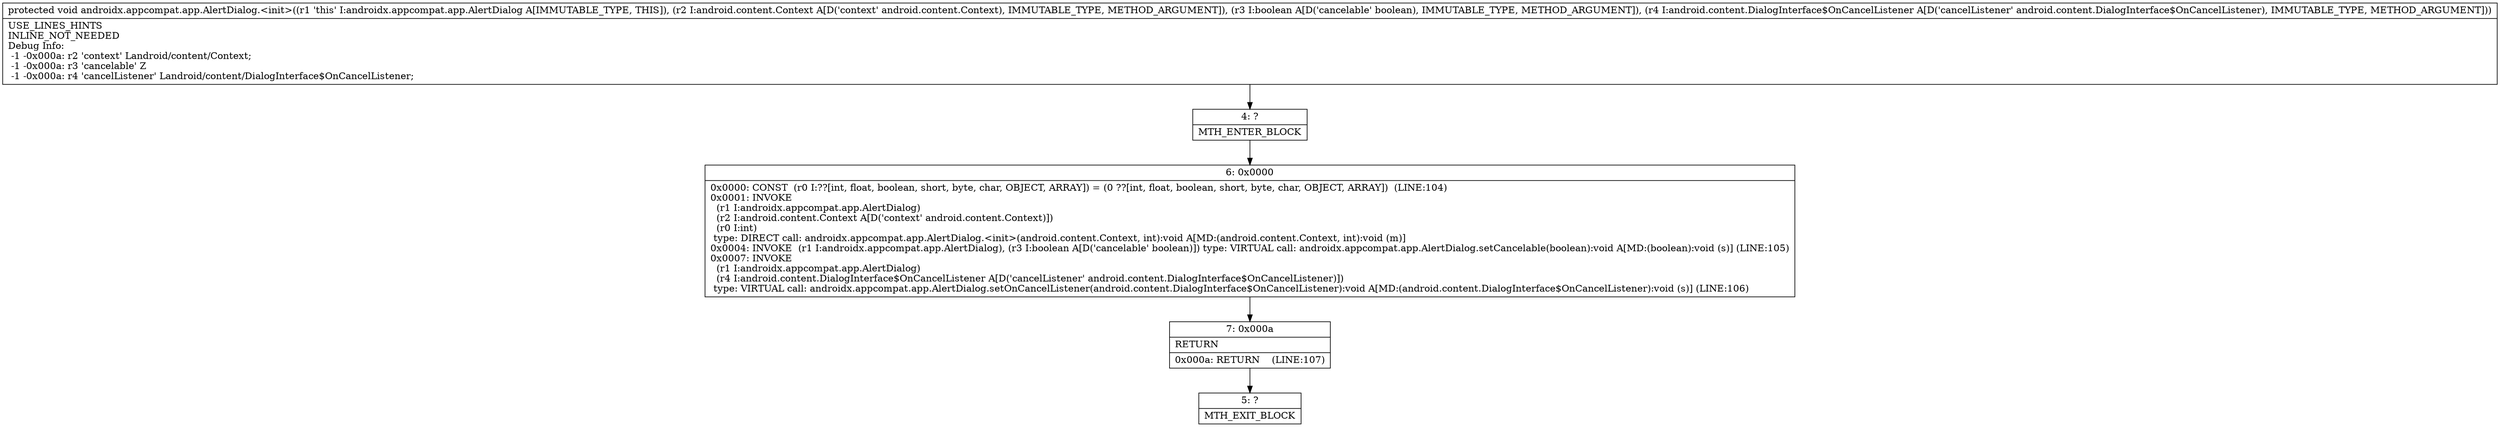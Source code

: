 digraph "CFG forandroidx.appcompat.app.AlertDialog.\<init\>(Landroid\/content\/Context;ZLandroid\/content\/DialogInterface$OnCancelListener;)V" {
Node_4 [shape=record,label="{4\:\ ?|MTH_ENTER_BLOCK\l}"];
Node_6 [shape=record,label="{6\:\ 0x0000|0x0000: CONST  (r0 I:??[int, float, boolean, short, byte, char, OBJECT, ARRAY]) = (0 ??[int, float, boolean, short, byte, char, OBJECT, ARRAY])  (LINE:104)\l0x0001: INVOKE  \l  (r1 I:androidx.appcompat.app.AlertDialog)\l  (r2 I:android.content.Context A[D('context' android.content.Context)])\l  (r0 I:int)\l type: DIRECT call: androidx.appcompat.app.AlertDialog.\<init\>(android.content.Context, int):void A[MD:(android.content.Context, int):void (m)]\l0x0004: INVOKE  (r1 I:androidx.appcompat.app.AlertDialog), (r3 I:boolean A[D('cancelable' boolean)]) type: VIRTUAL call: androidx.appcompat.app.AlertDialog.setCancelable(boolean):void A[MD:(boolean):void (s)] (LINE:105)\l0x0007: INVOKE  \l  (r1 I:androidx.appcompat.app.AlertDialog)\l  (r4 I:android.content.DialogInterface$OnCancelListener A[D('cancelListener' android.content.DialogInterface$OnCancelListener)])\l type: VIRTUAL call: androidx.appcompat.app.AlertDialog.setOnCancelListener(android.content.DialogInterface$OnCancelListener):void A[MD:(android.content.DialogInterface$OnCancelListener):void (s)] (LINE:106)\l}"];
Node_7 [shape=record,label="{7\:\ 0x000a|RETURN\l|0x000a: RETURN    (LINE:107)\l}"];
Node_5 [shape=record,label="{5\:\ ?|MTH_EXIT_BLOCK\l}"];
MethodNode[shape=record,label="{protected void androidx.appcompat.app.AlertDialog.\<init\>((r1 'this' I:androidx.appcompat.app.AlertDialog A[IMMUTABLE_TYPE, THIS]), (r2 I:android.content.Context A[D('context' android.content.Context), IMMUTABLE_TYPE, METHOD_ARGUMENT]), (r3 I:boolean A[D('cancelable' boolean), IMMUTABLE_TYPE, METHOD_ARGUMENT]), (r4 I:android.content.DialogInterface$OnCancelListener A[D('cancelListener' android.content.DialogInterface$OnCancelListener), IMMUTABLE_TYPE, METHOD_ARGUMENT]))  | USE_LINES_HINTS\lINLINE_NOT_NEEDED\lDebug Info:\l  \-1 \-0x000a: r2 'context' Landroid\/content\/Context;\l  \-1 \-0x000a: r3 'cancelable' Z\l  \-1 \-0x000a: r4 'cancelListener' Landroid\/content\/DialogInterface$OnCancelListener;\l}"];
MethodNode -> Node_4;Node_4 -> Node_6;
Node_6 -> Node_7;
Node_7 -> Node_5;
}

